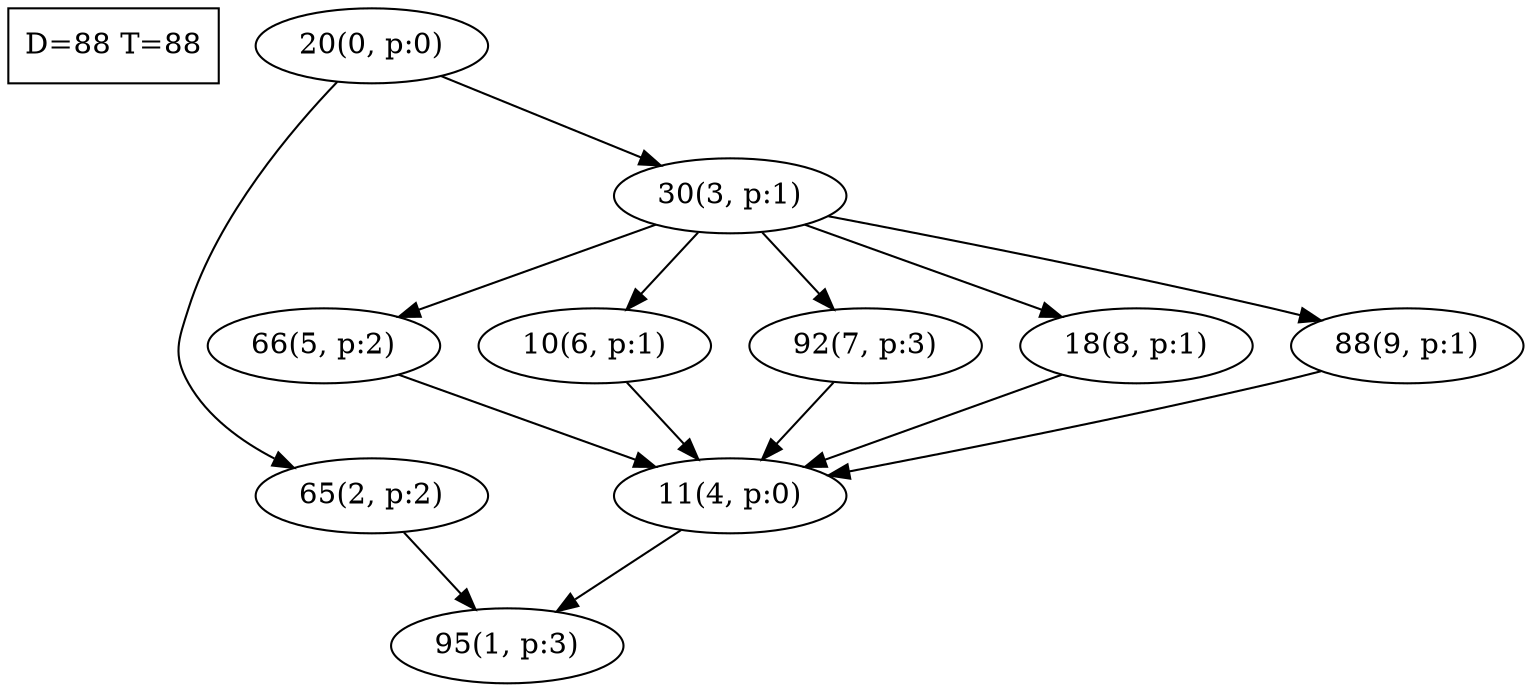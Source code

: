 digraph Task {
i [shape=box, label="D=88 T=88"]; 
0 [label="20(0, p:0)"];
1 [label="95(1, p:3)"];
2 [label="65(2, p:2)"];
3 [label="30(3, p:1)"];
4 [label="11(4, p:0)"];
5 [label="66(5, p:2)"];
6 [label="10(6, p:1)"];
7 [label="92(7, p:3)"];
8 [label="18(8, p:1)"];
9 [label="88(9, p:1)"];
0 -> 2;
0 -> 3;
2 -> 1;
3 -> 5;
3 -> 6;
3 -> 7;
3 -> 8;
3 -> 9;
4 -> 1;
5 -> 4;
6 -> 4;
7 -> 4;
8 -> 4;
9 -> 4;
}